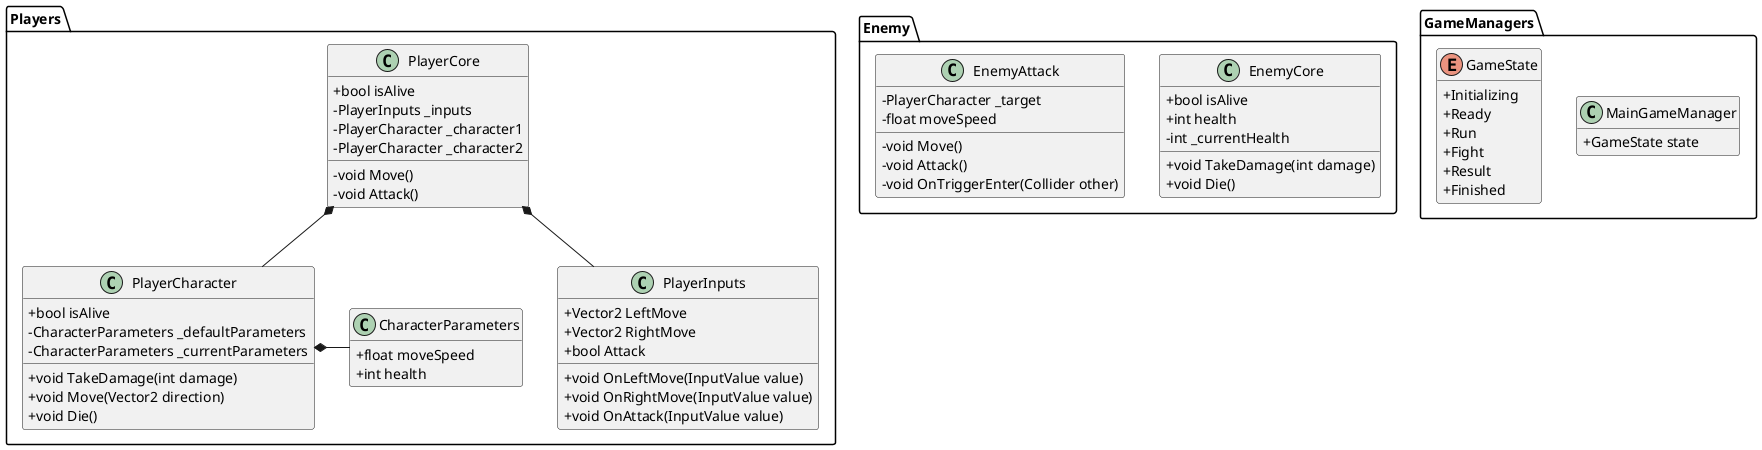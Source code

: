 @startuml Class
skinparam classAttributeIconSize 0
hide empty members

namespace Players {
    class CharacterParameters{
        + float moveSpeed
        + int health
    }

    class PlayerInputs{
        + Vector2 LeftMove
        + Vector2 RightMove
        + bool Attack

        + void OnLeftMove(InputValue value)
        + void OnRightMove(InputValue value)
        + void OnAttack(InputValue value)
    }


    class PlayerCore {
        + bool isAlive
        - PlayerInputs _inputs
        - PlayerCharacter _character1
        - PlayerCharacter _character2

        - void Move()
        - void Attack()
    }

    PlayerCore *-- PlayerInputs

    class PlayerCharacter {
        + bool isAlive
        - CharacterParameters _defaultParameters
        - CharacterParameters _currentParameters
    
        + void TakeDamage(int damage)
        + void Move(Vector2 direction)
        + void Die()
    }

    PlayerCharacter *- CharacterParameters
    PlayerCore *-- PlayerCharacter
}

namespace Enemy {
    class EnemyCore {
        + bool isAlive
        + int health
        - int _currentHealth
        
        + void TakeDamage(int damage)
        + void Die()
    }

    class EnemyAttack {
        - PlayerCharacter _target
        - float moveSpeed

        - void Move()
        - void Attack()
        - void OnTriggerEnter(Collider other)
    }
}

namespace GameManagers {
'     abstract class BaseGameManager
'     BaseGameManager -|> Players.IGameStatusReadable
'     BaseGameManager --u> PlayerProvider
'     BaseGameManager --u> GameTimeManager
'     BaseGameManager ..> Players.PlayerCore

'     class MainGameManager
'     MainGameManager --u|> BaseGameManager

'     class DebugGameManager
'     DebugGameManager --u|> BaseGameManager


'     class PlayerProvider
'     class GameTimeManager

    class MainGameManager {
        + GameState state
    }

    enum GameState{
        + Initializing
        + Ready
        + Run
        + Fight
        + Result
        + Finished
    }
}

@enduml
